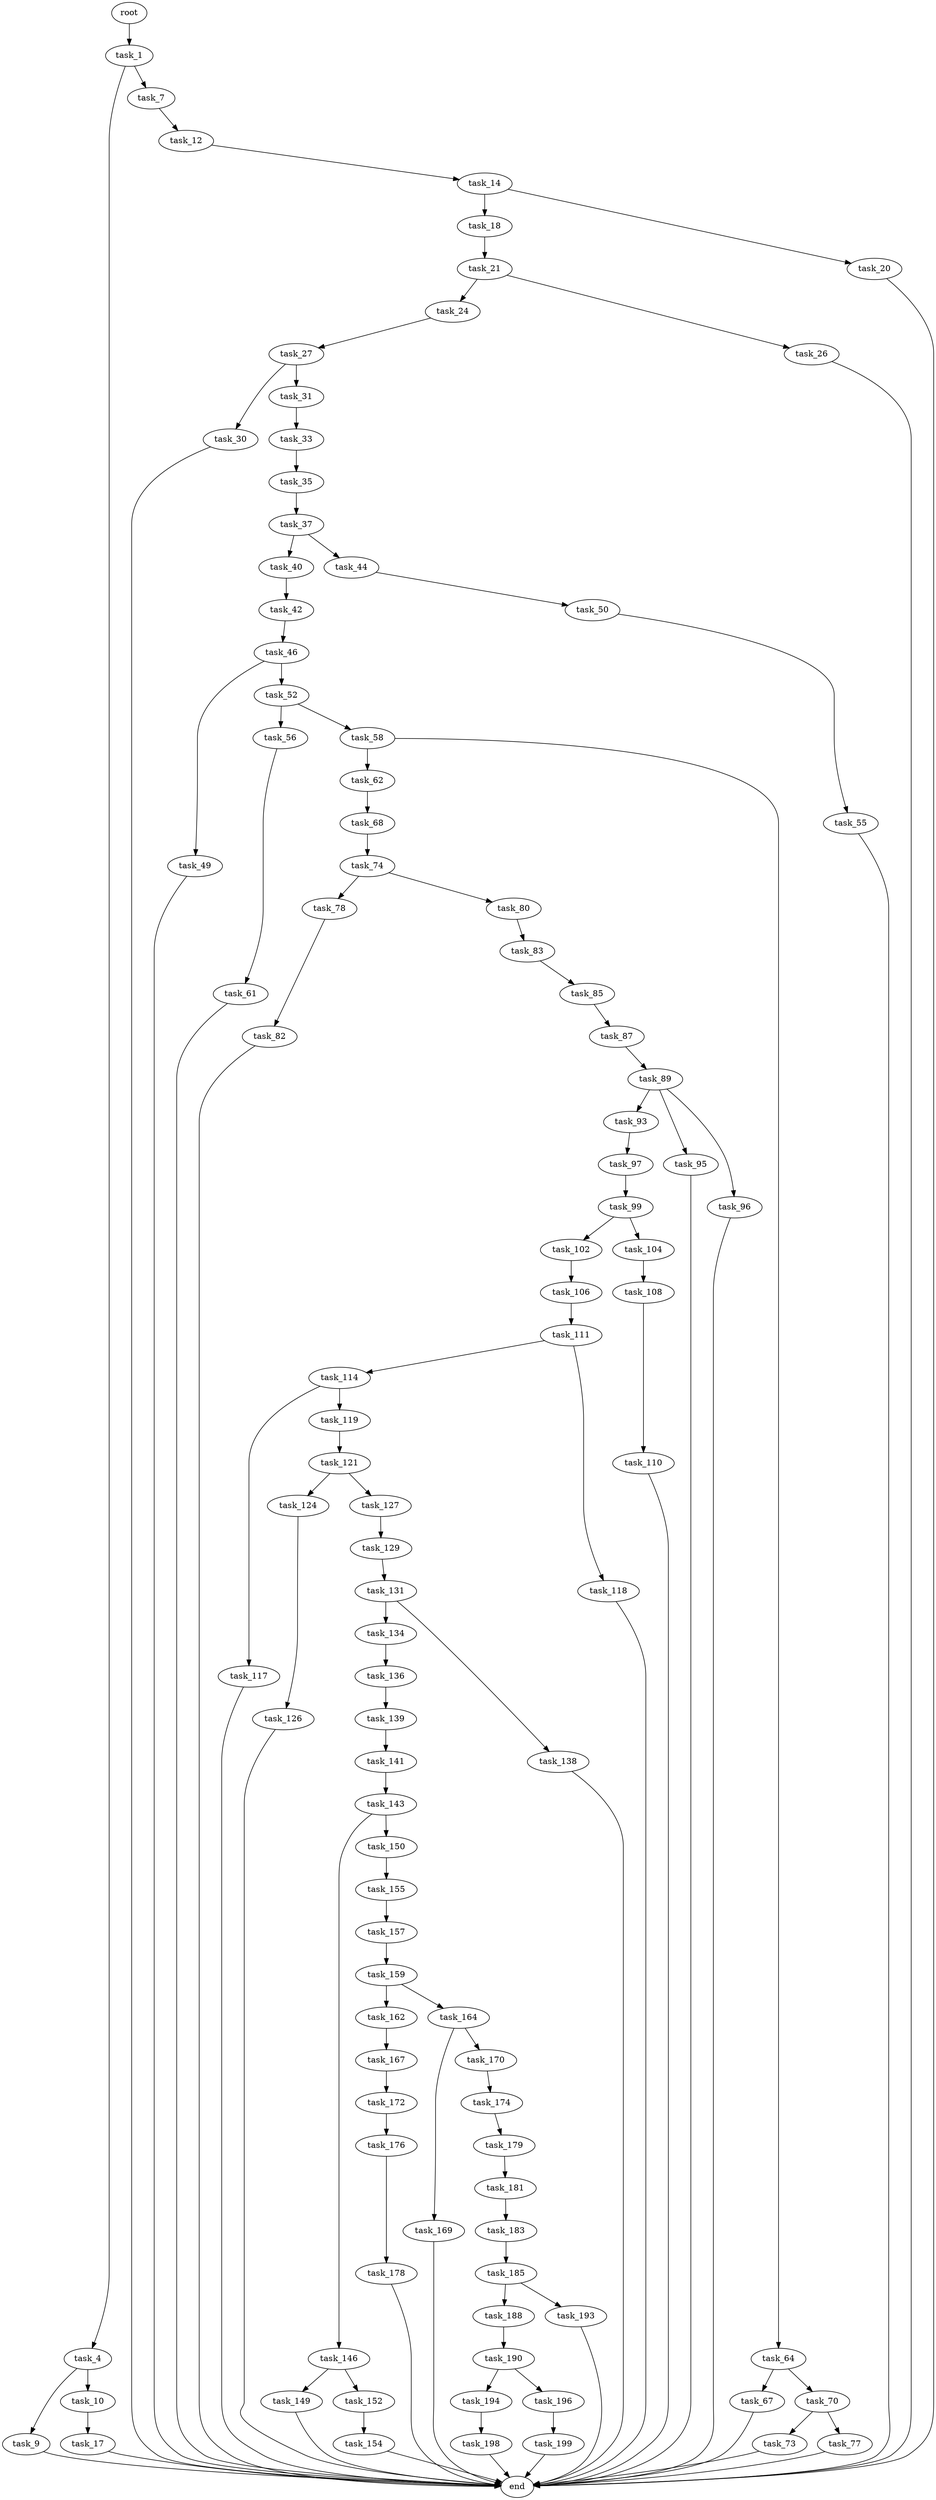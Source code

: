 digraph G {
  root [size="0.000000"];
  task_1 [size="1322220440585.000000"];
  task_4 [size="8589934592.000000"];
  task_7 [size="549755813888.000000"];
  task_9 [size="368293445632.000000"];
  task_10 [size="19758476014.000000"];
  task_12 [size="782757789696.000000"];
  end [size="0.000000"];
  task_17 [size="52830604559.000000"];
  task_14 [size="1561737586.000000"];
  task_18 [size="169186640441.000000"];
  task_20 [size="95071927786.000000"];
  task_21 [size="657119367736.000000"];
  task_24 [size="268433958613.000000"];
  task_26 [size="569340229607.000000"];
  task_27 [size="16075692173.000000"];
  task_30 [size="6228521096.000000"];
  task_31 [size="26944294831.000000"];
  task_33 [size="9791158141.000000"];
  task_35 [size="68719476736.000000"];
  task_37 [size="68719476736.000000"];
  task_40 [size="2727559779.000000"];
  task_44 [size="48895011420.000000"];
  task_42 [size="103154396867.000000"];
  task_46 [size="59628822339.000000"];
  task_50 [size="747012577324.000000"];
  task_49 [size="549755813888.000000"];
  task_52 [size="368293445632.000000"];
  task_55 [size="5427135382.000000"];
  task_56 [size="782757789696.000000"];
  task_58 [size="70179791835.000000"];
  task_61 [size="69466503850.000000"];
  task_62 [size="804353185376.000000"];
  task_64 [size="395137454212.000000"];
  task_68 [size="4203828132.000000"];
  task_67 [size="141291741720.000000"];
  task_70 [size="549755813888.000000"];
  task_74 [size="231928233984.000000"];
  task_73 [size="114099805116.000000"];
  task_77 [size="1073741824000.000000"];
  task_78 [size="368293445632.000000"];
  task_80 [size="33047295056.000000"];
  task_82 [size="27768075808.000000"];
  task_83 [size="693144958921.000000"];
  task_85 [size="134217728000.000000"];
  task_87 [size="134217728000.000000"];
  task_89 [size="16722354803.000000"];
  task_93 [size="398559621228.000000"];
  task_95 [size="212331779410.000000"];
  task_96 [size="8589934592.000000"];
  task_97 [size="1073741824000.000000"];
  task_99 [size="68719476736.000000"];
  task_102 [size="8589934592.000000"];
  task_104 [size="10675287220.000000"];
  task_106 [size="721853392.000000"];
  task_108 [size="4684340195.000000"];
  task_111 [size="216668736489.000000"];
  task_110 [size="1073741824000.000000"];
  task_114 [size="549755813888.000000"];
  task_118 [size="8541409281.000000"];
  task_117 [size="510334665902.000000"];
  task_119 [size="549755813888.000000"];
  task_121 [size="580706760556.000000"];
  task_124 [size="584545924916.000000"];
  task_127 [size="549755813888.000000"];
  task_126 [size="231928233984.000000"];
  task_129 [size="231928233984.000000"];
  task_131 [size="6819140063.000000"];
  task_134 [size="2727525890.000000"];
  task_138 [size="8589934592.000000"];
  task_136 [size="974137933.000000"];
  task_139 [size="76577679888.000000"];
  task_141 [size="1073741824000.000000"];
  task_143 [size="549755813888.000000"];
  task_146 [size="6314777022.000000"];
  task_150 [size="368293445632.000000"];
  task_149 [size="528594783348.000000"];
  task_152 [size="20835864914.000000"];
  task_155 [size="24187547197.000000"];
  task_154 [size="134217728000.000000"];
  task_157 [size="468289866.000000"];
  task_159 [size="872797598186.000000"];
  task_162 [size="405974556722.000000"];
  task_164 [size="110469149584.000000"];
  task_167 [size="46486838722.000000"];
  task_169 [size="2023685315.000000"];
  task_170 [size="733708324544.000000"];
  task_172 [size="376064030815.000000"];
  task_174 [size="549755813888.000000"];
  task_176 [size="124731902508.000000"];
  task_179 [size="549755813888.000000"];
  task_178 [size="659343174412.000000"];
  task_181 [size="9648815509.000000"];
  task_183 [size="300422980675.000000"];
  task_185 [size="42938290441.000000"];
  task_188 [size="800735355897.000000"];
  task_193 [size="23867842821.000000"];
  task_190 [size="489558946059.000000"];
  task_194 [size="8589934592.000000"];
  task_196 [size="368293445632.000000"];
  task_198 [size="7651829889.000000"];
  task_199 [size="35222674338.000000"];

  root -> task_1 [size="1.000000"];
  task_1 -> task_4 [size="838860800.000000"];
  task_1 -> task_7 [size="838860800.000000"];
  task_4 -> task_9 [size="33554432.000000"];
  task_4 -> task_10 [size="33554432.000000"];
  task_7 -> task_12 [size="536870912.000000"];
  task_9 -> end [size="1.000000"];
  task_10 -> task_17 [size="536870912.000000"];
  task_12 -> task_14 [size="679477248.000000"];
  task_17 -> end [size="1.000000"];
  task_14 -> task_18 [size="33554432.000000"];
  task_14 -> task_20 [size="33554432.000000"];
  task_18 -> task_21 [size="301989888.000000"];
  task_20 -> end [size="1.000000"];
  task_21 -> task_24 [size="536870912.000000"];
  task_21 -> task_26 [size="536870912.000000"];
  task_24 -> task_27 [size="411041792.000000"];
  task_26 -> end [size="1.000000"];
  task_27 -> task_30 [size="301989888.000000"];
  task_27 -> task_31 [size="301989888.000000"];
  task_30 -> end [size="1.000000"];
  task_31 -> task_33 [size="838860800.000000"];
  task_33 -> task_35 [size="679477248.000000"];
  task_35 -> task_37 [size="134217728.000000"];
  task_37 -> task_40 [size="134217728.000000"];
  task_37 -> task_44 [size="134217728.000000"];
  task_40 -> task_42 [size="75497472.000000"];
  task_44 -> task_50 [size="75497472.000000"];
  task_42 -> task_46 [size="209715200.000000"];
  task_46 -> task_49 [size="209715200.000000"];
  task_46 -> task_52 [size="209715200.000000"];
  task_50 -> task_55 [size="536870912.000000"];
  task_49 -> end [size="1.000000"];
  task_52 -> task_56 [size="411041792.000000"];
  task_52 -> task_58 [size="411041792.000000"];
  task_55 -> end [size="1.000000"];
  task_56 -> task_61 [size="679477248.000000"];
  task_58 -> task_62 [size="75497472.000000"];
  task_58 -> task_64 [size="75497472.000000"];
  task_61 -> end [size="1.000000"];
  task_62 -> task_68 [size="536870912.000000"];
  task_64 -> task_67 [size="301989888.000000"];
  task_64 -> task_70 [size="301989888.000000"];
  task_68 -> task_74 [size="209715200.000000"];
  task_67 -> end [size="1.000000"];
  task_70 -> task_73 [size="536870912.000000"];
  task_70 -> task_77 [size="536870912.000000"];
  task_74 -> task_78 [size="301989888.000000"];
  task_74 -> task_80 [size="301989888.000000"];
  task_73 -> end [size="1.000000"];
  task_77 -> end [size="1.000000"];
  task_78 -> task_82 [size="411041792.000000"];
  task_80 -> task_83 [size="838860800.000000"];
  task_82 -> end [size="1.000000"];
  task_83 -> task_85 [size="679477248.000000"];
  task_85 -> task_87 [size="209715200.000000"];
  task_87 -> task_89 [size="209715200.000000"];
  task_89 -> task_93 [size="838860800.000000"];
  task_89 -> task_95 [size="838860800.000000"];
  task_89 -> task_96 [size="838860800.000000"];
  task_93 -> task_97 [size="838860800.000000"];
  task_95 -> end [size="1.000000"];
  task_96 -> end [size="1.000000"];
  task_97 -> task_99 [size="838860800.000000"];
  task_99 -> task_102 [size="134217728.000000"];
  task_99 -> task_104 [size="134217728.000000"];
  task_102 -> task_106 [size="33554432.000000"];
  task_104 -> task_108 [size="209715200.000000"];
  task_106 -> task_111 [size="75497472.000000"];
  task_108 -> task_110 [size="209715200.000000"];
  task_111 -> task_114 [size="209715200.000000"];
  task_111 -> task_118 [size="209715200.000000"];
  task_110 -> end [size="1.000000"];
  task_114 -> task_117 [size="536870912.000000"];
  task_114 -> task_119 [size="536870912.000000"];
  task_118 -> end [size="1.000000"];
  task_117 -> end [size="1.000000"];
  task_119 -> task_121 [size="536870912.000000"];
  task_121 -> task_124 [size="536870912.000000"];
  task_121 -> task_127 [size="536870912.000000"];
  task_124 -> task_126 [size="838860800.000000"];
  task_127 -> task_129 [size="536870912.000000"];
  task_126 -> end [size="1.000000"];
  task_129 -> task_131 [size="301989888.000000"];
  task_131 -> task_134 [size="134217728.000000"];
  task_131 -> task_138 [size="134217728.000000"];
  task_134 -> task_136 [size="134217728.000000"];
  task_138 -> end [size="1.000000"];
  task_136 -> task_139 [size="33554432.000000"];
  task_139 -> task_141 [size="134217728.000000"];
  task_141 -> task_143 [size="838860800.000000"];
  task_143 -> task_146 [size="536870912.000000"];
  task_143 -> task_150 [size="536870912.000000"];
  task_146 -> task_149 [size="134217728.000000"];
  task_146 -> task_152 [size="134217728.000000"];
  task_150 -> task_155 [size="411041792.000000"];
  task_149 -> end [size="1.000000"];
  task_152 -> task_154 [size="536870912.000000"];
  task_155 -> task_157 [size="33554432.000000"];
  task_154 -> end [size="1.000000"];
  task_157 -> task_159 [size="33554432.000000"];
  task_159 -> task_162 [size="679477248.000000"];
  task_159 -> task_164 [size="679477248.000000"];
  task_162 -> task_167 [size="301989888.000000"];
  task_164 -> task_169 [size="209715200.000000"];
  task_164 -> task_170 [size="209715200.000000"];
  task_167 -> task_172 [size="838860800.000000"];
  task_169 -> end [size="1.000000"];
  task_170 -> task_174 [size="536870912.000000"];
  task_172 -> task_176 [size="301989888.000000"];
  task_174 -> task_179 [size="536870912.000000"];
  task_176 -> task_178 [size="134217728.000000"];
  task_179 -> task_181 [size="536870912.000000"];
  task_178 -> end [size="1.000000"];
  task_181 -> task_183 [size="33554432.000000"];
  task_183 -> task_185 [size="209715200.000000"];
  task_185 -> task_188 [size="838860800.000000"];
  task_185 -> task_193 [size="838860800.000000"];
  task_188 -> task_190 [size="679477248.000000"];
  task_193 -> end [size="1.000000"];
  task_190 -> task_194 [size="411041792.000000"];
  task_190 -> task_196 [size="411041792.000000"];
  task_194 -> task_198 [size="33554432.000000"];
  task_196 -> task_199 [size="411041792.000000"];
  task_198 -> end [size="1.000000"];
  task_199 -> end [size="1.000000"];
}
